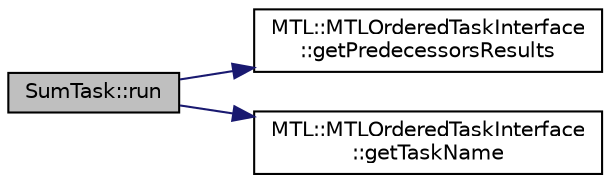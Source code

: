 digraph "SumTask::run"
{
 // LATEX_PDF_SIZE
  edge [fontname="Helvetica",fontsize="10",labelfontname="Helvetica",labelfontsize="10"];
  node [fontname="Helvetica",fontsize="10",shape=record];
  rankdir="LR";
  Node1 [label="SumTask::run",height=0.2,width=0.4,color="black", fillcolor="grey75", style="filled", fontcolor="black",tooltip="The function that represent the task."];
  Node1 -> Node2 [color="midnightblue",fontsize="10",style="solid",fontname="Helvetica"];
  Node2 [label="MTL::MTLOrderedTaskInterface\l::getPredecessorsResults",height=0.2,width=0.4,color="black", fillcolor="white", style="filled",URL="$d2/d42/classMTL_1_1MTLOrderedTaskInterface.html#a3a5b3c52d592da31a4acbc99c8f3aff3",tooltip="Get the Predecessors Results object."];
  Node1 -> Node3 [color="midnightblue",fontsize="10",style="solid",fontname="Helvetica"];
  Node3 [label="MTL::MTLOrderedTaskInterface\l::getTaskName",height=0.2,width=0.4,color="black", fillcolor="white", style="filled",URL="$d2/d42/classMTL_1_1MTLOrderedTaskInterface.html#a392a1bc49dcae5df892378f2a0e2f47b",tooltip="Get the Task Name."];
}
